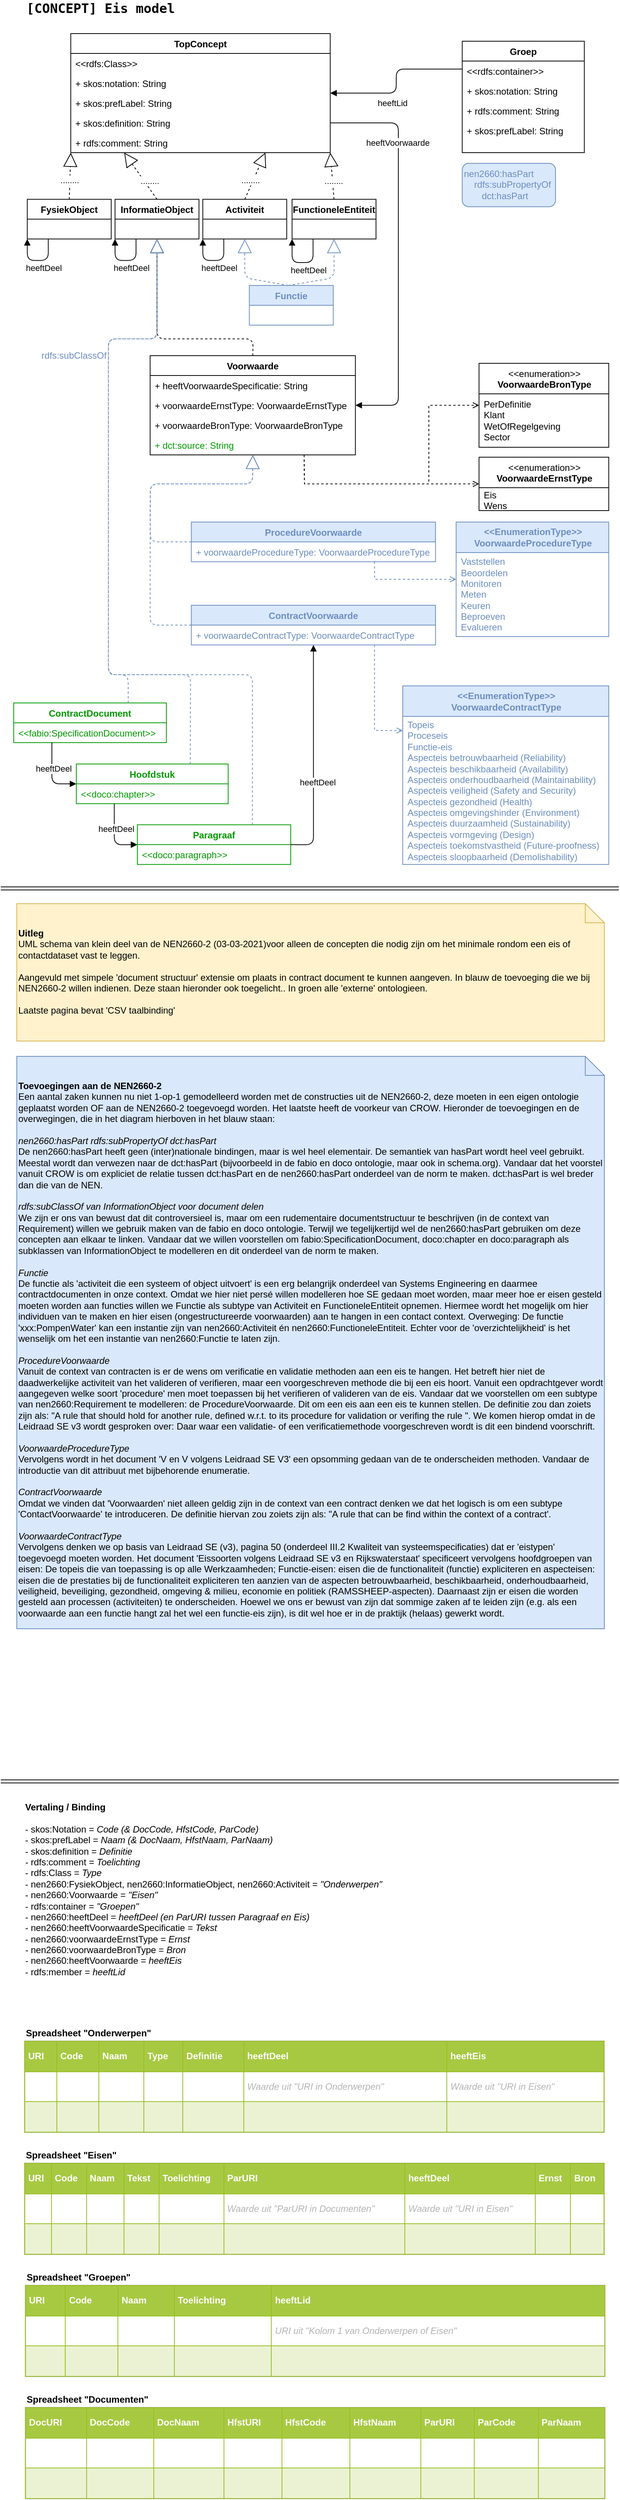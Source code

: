 <mxfile version="14.8.0" type="github">
  <diagram id="-ttAfyzZw1vTDu5VzJYy" name="[CONCEPT] Eis model">
    <mxGraphModel dx="1718" dy="935" grid="1" gridSize="10" guides="1" tooltips="1" connect="1" arrows="1" fold="1" page="1" pageScale="1" pageWidth="827" pageHeight="1169" math="0" shadow="0">
      <root>
        <mxCell id="0" />
        <mxCell id="1" parent="0" />
        <mxCell id="2" value="TopConcept" style="swimlane;fontStyle=1;childLayout=stackLayout;horizontal=1;startSize=26;fillColor=none;horizontalStack=0;resizeParent=1;resizeParentMax=0;resizeLast=0;collapsible=1;marginBottom=0;" parent="1" vertex="1">
          <mxGeometry x="100.75" y="60" width="340" height="156" as="geometry" />
        </mxCell>
        <mxCell id="71" value="&lt;&lt;rdfs:Class&gt;&gt;" style="text;strokeColor=none;fillColor=none;align=left;verticalAlign=top;spacingLeft=4;spacingRight=4;overflow=hidden;rotatable=0;points=[[0,0.5],[1,0.5]];portConstraint=eastwest;" parent="2" vertex="1">
          <mxGeometry y="26" width="340" height="26" as="geometry" />
        </mxCell>
        <mxCell id="45" value="+ skos:notation: String" style="text;strokeColor=none;fillColor=none;align=left;verticalAlign=top;spacingLeft=4;spacingRight=4;overflow=hidden;rotatable=0;points=[[0,0.5],[1,0.5]];portConstraint=eastwest;" parent="2" vertex="1">
          <mxGeometry y="52" width="340" height="26" as="geometry" />
        </mxCell>
        <mxCell id="44" value="+ skos:prefLabel: String" style="text;strokeColor=none;fillColor=none;align=left;verticalAlign=top;spacingLeft=4;spacingRight=4;overflow=hidden;rotatable=0;points=[[0,0.5],[1,0.5]];portConstraint=eastwest;" parent="2" vertex="1">
          <mxGeometry y="78" width="340" height="26" as="geometry" />
        </mxCell>
        <mxCell id="58" value="+ skos:definition: String" style="text;strokeColor=none;fillColor=none;align=left;verticalAlign=top;spacingLeft=4;spacingRight=4;overflow=hidden;rotatable=0;points=[[0,0.5],[1,0.5]];portConstraint=eastwest;" parent="2" vertex="1">
          <mxGeometry y="104" width="340" height="26" as="geometry" />
        </mxCell>
        <mxCell id="65" value="+ rdfs:comment: String" style="text;strokeColor=none;fillColor=none;align=left;verticalAlign=top;spacingLeft=4;spacingRight=4;overflow=hidden;rotatable=0;points=[[0,0.5],[1,0.5]];portConstraint=eastwest;" parent="2" vertex="1">
          <mxGeometry y="130" width="340" height="26" as="geometry" />
        </mxCell>
        <mxCell id="6" value="Voorwaarde" style="swimlane;fontStyle=1;childLayout=stackLayout;horizontal=1;startSize=26;fillColor=none;horizontalStack=0;resizeParent=1;resizeParentMax=0;resizeLast=0;collapsible=1;marginBottom=0;" parent="1" vertex="1">
          <mxGeometry x="204.75" y="482" width="269" height="130" as="geometry" />
        </mxCell>
        <mxCell id="7" value="+ heeftVoorwaardeSpecificatie: String" style="text;strokeColor=none;fillColor=none;align=left;verticalAlign=top;spacingLeft=4;spacingRight=4;overflow=hidden;rotatable=0;points=[[0,0.5],[1,0.5]];portConstraint=eastwest;" parent="6" vertex="1">
          <mxGeometry y="26" width="269" height="26" as="geometry" />
        </mxCell>
        <mxCell id="8" value="+ voorwaardeErnstType: VoorwaardeErnstType" style="text;strokeColor=none;fillColor=none;align=left;verticalAlign=top;spacingLeft=4;spacingRight=4;overflow=hidden;rotatable=0;points=[[0,0.5],[1,0.5]];portConstraint=eastwest;" parent="6" vertex="1">
          <mxGeometry y="52" width="269" height="26" as="geometry" />
        </mxCell>
        <mxCell id="101" value="+ voorwaardeBronType: VoorwaardeBronType" style="text;strokeColor=none;fillColor=none;align=left;verticalAlign=top;spacingLeft=4;spacingRight=4;overflow=hidden;rotatable=0;points=[[0,0.5],[1,0.5]];portConstraint=eastwest;" parent="6" vertex="1">
          <mxGeometry y="78" width="269" height="26" as="geometry" />
        </mxCell>
        <mxCell id="102" value="+ dct:source: String" style="text;strokeColor=none;fillColor=none;align=left;verticalAlign=top;spacingLeft=4;spacingRight=4;overflow=hidden;rotatable=0;points=[[0,0.5],[1,0.5]];portConstraint=eastwest;fontColor=#009900;" parent="6" vertex="1">
          <mxGeometry y="104" width="269" height="26" as="geometry" />
        </mxCell>
        <mxCell id="10" value="InformatieObject" style="swimlane;fontStyle=1;childLayout=stackLayout;horizontal=1;startSize=26;fillColor=none;horizontalStack=0;resizeParent=1;resizeParentMax=0;resizeLast=0;collapsible=1;marginBottom=0;" parent="1" vertex="1">
          <mxGeometry x="158.75" y="277.18" width="110" height="52" as="geometry" />
        </mxCell>
        <mxCell id="14" value="" style="endArrow=block;endSize=16;endFill=0;html=1;exitX=0.5;exitY=0;exitDx=0;exitDy=0;entryX=0.206;entryY=1;entryDx=0;entryDy=0;dashed=1;entryPerimeter=0;" parent="1" source="10" target="65" edge="1">
          <mxGeometry width="160" relative="1" as="geometry">
            <mxPoint x="163.75" y="590" as="sourcePoint" />
            <mxPoint x="314.75" y="220" as="targetPoint" />
          </mxGeometry>
        </mxCell>
        <mxCell id="25" value="........" style="edgeLabel;html=1;align=center;verticalAlign=middle;resizable=0;points=[];" parent="14" vertex="1" connectable="0">
          <mxGeometry x="-0.508" y="2" relative="1" as="geometry">
            <mxPoint x="2" y="-10" as="offset" />
          </mxGeometry>
        </mxCell>
        <mxCell id="15" value="" style="endArrow=block;endSize=16;endFill=0;html=1;exitX=0.5;exitY=0;exitDx=0;exitDy=0;entryX=0.5;entryY=1;entryDx=0;entryDy=0;dashed=1;fontColor=#009900;" parent="1" source="6" target="10" edge="1">
          <mxGeometry width="160" relative="1" as="geometry">
            <mxPoint x="327.75" y="527.51" as="sourcePoint" />
            <mxPoint x="417.75" y="657.51" as="targetPoint" />
            <Array as="points">
              <mxPoint x="339.75" y="460" />
              <mxPoint x="213.75" y="460" />
            </Array>
          </mxGeometry>
        </mxCell>
        <mxCell id="16" value="heeftVoorwaarde" style="endArrow=block;endFill=1;html=1;edgeStyle=orthogonalEdgeStyle;align=left;verticalAlign=top;exitX=1;exitY=0.75;exitDx=0;exitDy=0;entryX=1;entryY=0.5;entryDx=0;entryDy=0;" parent="1" source="2" target="8" edge="1">
          <mxGeometry x="-0.826" y="-13" relative="1" as="geometry">
            <mxPoint x="386.75" y="285" as="sourcePoint" />
            <mxPoint x="386.75" y="550.33" as="targetPoint" />
            <Array as="points">
              <mxPoint x="530" y="177" />
              <mxPoint x="530" y="547" />
            </Array>
            <mxPoint as="offset" />
          </mxGeometry>
        </mxCell>
        <mxCell id="18" value="&amp;lt;&amp;lt;enumeration&amp;gt;&amp;gt;&lt;br&gt;&lt;span style=&quot;text-align: left&quot;&gt;&lt;b&gt;VoorwaardeErnstType&lt;/b&gt;&lt;/span&gt;" style="swimlane;fontStyle=0;align=center;verticalAlign=top;childLayout=stackLayout;horizontal=1;startSize=40;horizontalStack=0;resizeParent=1;resizeParentMax=0;resizeLast=0;collapsible=0;marginBottom=0;html=1;" parent="1" vertex="1">
          <mxGeometry x="635.75" y="615" width="170" height="70" as="geometry" />
        </mxCell>
        <mxCell id="19" value="Eis&lt;br&gt;Wens" style="text;html=1;strokeColor=none;fillColor=none;align=left;verticalAlign=middle;spacingLeft=4;spacingRight=4;overflow=hidden;rotatable=0;points=[[0,0.5],[1,0.5]];portConstraint=eastwest;" parent="18" vertex="1">
          <mxGeometry y="40" width="170" height="30" as="geometry" />
        </mxCell>
        <mxCell id="20" value="" style="endArrow=open;html=1;rounded=0;align=center;verticalAlign=bottom;dashed=1;endFill=0;labelBackgroundColor=none;entryX=0;entryY=0.5;entryDx=0;entryDy=0;exitX=0.75;exitY=1;exitDx=0;exitDy=0;" parent="1" source="6" target="18" edge="1">
          <mxGeometry relative="1" as="geometry">
            <mxPoint x="590.25" y="480" as="sourcePoint" />
            <mxPoint x="535.75" y="738" as="targetPoint" />
            <Array as="points">
              <mxPoint x="407" y="650" />
            </Array>
          </mxGeometry>
        </mxCell>
        <mxCell id="22" value="&amp;lt;&amp;lt;enumeration&amp;gt;&amp;gt;&lt;br&gt;&lt;div style=&quot;text-align: left&quot;&gt;&lt;span&gt;&lt;b&gt;VoorwaardeBronType&lt;/b&gt;&lt;/span&gt;&lt;/div&gt;" style="swimlane;fontStyle=0;align=center;verticalAlign=top;childLayout=stackLayout;horizontal=1;startSize=40;horizontalStack=0;resizeParent=1;resizeParentMax=0;resizeLast=0;collapsible=0;marginBottom=0;html=1;" parent="1" vertex="1">
          <mxGeometry x="635.75" y="492.0" width="170" height="110" as="geometry" />
        </mxCell>
        <mxCell id="23" value="PerDefinitie&lt;br&gt;Klant&lt;br&gt;WetOfRegelgeving&lt;br&gt;Sector" style="text;html=1;strokeColor=none;fillColor=none;align=left;verticalAlign=middle;spacingLeft=4;spacingRight=4;overflow=hidden;rotatable=0;points=[[0,0.5],[1,0.5]];portConstraint=eastwest;" parent="22" vertex="1">
          <mxGeometry y="40" width="170" height="70" as="geometry" />
        </mxCell>
        <mxCell id="24" value="" style="endArrow=open;html=1;rounded=0;align=center;verticalAlign=bottom;dashed=1;endFill=0;labelBackgroundColor=none;exitX=0.75;exitY=1;exitDx=0;exitDy=0;entryX=0;entryY=0.5;entryDx=0;entryDy=0;" parent="1" source="6" target="22" edge="1">
          <mxGeometry relative="1" as="geometry">
            <mxPoint x="590.25" y="480" as="sourcePoint" />
            <mxPoint x="635.75" y="623" as="targetPoint" />
            <Array as="points">
              <mxPoint x="407" y="650" />
              <mxPoint x="570" y="650" />
              <mxPoint x="570" y="547" />
            </Array>
          </mxGeometry>
        </mxCell>
        <mxCell id="33" style="edgeStyle=orthogonalEdgeStyle;rounded=1;orthogonalLoop=1;jettySize=auto;html=1;entryX=0;entryY=1;entryDx=0;entryDy=0;exitX=0.25;exitY=1;exitDx=0;exitDy=0;endArrow=block;endFill=1;" parent="1" source="26" target="26" edge="1">
          <mxGeometry relative="1" as="geometry">
            <mxPoint x="63.75" y="327.18" as="targetPoint" />
            <Array as="points">
              <mxPoint x="71.75" y="357.18" />
              <mxPoint x="43.75" y="357.18" />
            </Array>
          </mxGeometry>
        </mxCell>
        <mxCell id="34" value="heeftDeel" style="edgeLabel;html=1;align=center;verticalAlign=middle;resizable=0;points=[];" parent="33" vertex="1" connectable="0">
          <mxGeometry x="-0.288" y="7" relative="1" as="geometry">
            <mxPoint x="-5.5" y="3" as="offset" />
          </mxGeometry>
        </mxCell>
        <mxCell id="26" value="FysiekObject" style="swimlane;fontStyle=1;childLayout=stackLayout;horizontal=1;startSize=26;fillColor=none;horizontalStack=0;resizeParent=1;resizeParentMax=0;resizeLast=0;collapsible=1;marginBottom=0;" parent="1" vertex="1">
          <mxGeometry x="43.75" y="277.18" width="110" height="52" as="geometry" />
        </mxCell>
        <mxCell id="27" value="Activiteit" style="swimlane;fontStyle=1;childLayout=stackLayout;horizontal=1;startSize=26;fillColor=none;horizontalStack=0;resizeParent=1;resizeParentMax=0;resizeLast=0;collapsible=1;marginBottom=0;" parent="1" vertex="1">
          <mxGeometry x="273.75" y="277.18" width="110" height="52" as="geometry" />
        </mxCell>
        <mxCell id="29" value="" style="endArrow=block;endSize=16;endFill=0;html=1;exitX=0.5;exitY=0;exitDx=0;exitDy=0;entryX=0.75;entryY=1;entryDx=0;entryDy=0;dashed=1;" parent="1" source="27" target="2" edge="1">
          <mxGeometry width="160" relative="1" as="geometry">
            <mxPoint x="223.75" y="340" as="sourcePoint" />
            <mxPoint x="223.75" y="182" as="targetPoint" />
          </mxGeometry>
        </mxCell>
        <mxCell id="30" value="........" style="edgeLabel;html=1;align=center;verticalAlign=middle;resizable=0;points=[];" parent="29" vertex="1" connectable="0">
          <mxGeometry x="-0.508" y="2" relative="1" as="geometry">
            <mxPoint x="2" y="-10" as="offset" />
          </mxGeometry>
        </mxCell>
        <mxCell id="31" value="" style="endArrow=block;endSize=16;endFill=0;html=1;exitX=0.5;exitY=0;exitDx=0;exitDy=0;entryX=0;entryY=1;entryDx=0;entryDy=0;dashed=1;" parent="1" source="26" target="2" edge="1">
          <mxGeometry width="160" relative="1" as="geometry">
            <mxPoint x="338.75" y="340" as="sourcePoint" />
            <mxPoint x="308.75" y="182" as="targetPoint" />
          </mxGeometry>
        </mxCell>
        <mxCell id="32" value="........" style="edgeLabel;html=1;align=center;verticalAlign=middle;resizable=0;points=[];" parent="31" vertex="1" connectable="0">
          <mxGeometry x="-0.508" y="2" relative="1" as="geometry">
            <mxPoint x="2" y="-10" as="offset" />
          </mxGeometry>
        </mxCell>
        <mxCell id="35" style="edgeStyle=orthogonalEdgeStyle;rounded=1;orthogonalLoop=1;jettySize=auto;html=1;exitX=0.25;exitY=1;exitDx=0;exitDy=0;endArrow=block;endFill=1;entryX=0;entryY=1;entryDx=0;entryDy=0;" parent="1" source="10" target="10" edge="1">
          <mxGeometry relative="1" as="geometry">
            <mxPoint x="173.75" y="357.18" as="targetPoint" />
            <mxPoint x="81.25" y="339.18" as="sourcePoint" />
            <Array as="points">
              <mxPoint x="186.75" y="357.18" />
              <mxPoint x="158.75" y="357.18" />
            </Array>
          </mxGeometry>
        </mxCell>
        <mxCell id="36" value="heeftDeel" style="edgeLabel;html=1;align=center;verticalAlign=middle;resizable=0;points=[];" parent="35" vertex="1" connectable="0">
          <mxGeometry x="-0.288" y="7" relative="1" as="geometry">
            <mxPoint x="-5.5" y="3" as="offset" />
          </mxGeometry>
        </mxCell>
        <mxCell id="37" style="edgeStyle=orthogonalEdgeStyle;rounded=1;orthogonalLoop=1;jettySize=auto;html=1;exitX=0.25;exitY=1;exitDx=0;exitDy=0;endArrow=block;endFill=1;entryX=0;entryY=1;entryDx=0;entryDy=0;" parent="1" source="27" target="27" edge="1">
          <mxGeometry relative="1" as="geometry">
            <mxPoint x="168.75" y="339.18" as="targetPoint" />
            <mxPoint x="196.25" y="339.18" as="sourcePoint" />
            <Array as="points">
              <mxPoint x="301.75" y="357.18" />
              <mxPoint x="273.75" y="357.18" />
            </Array>
          </mxGeometry>
        </mxCell>
        <mxCell id="38" value="heeftDeel" style="edgeLabel;html=1;align=center;verticalAlign=middle;resizable=0;points=[];" parent="37" vertex="1" connectable="0">
          <mxGeometry x="-0.288" y="7" relative="1" as="geometry">
            <mxPoint x="-5.5" y="3" as="offset" />
          </mxGeometry>
        </mxCell>
        <mxCell id="40" value="&lt;table style=&quot;width: 100% ; height: 100% ; border-collapse: collapse&quot; width=&quot;100%&quot; cellpadding=&quot;4&quot; border=&quot;1&quot;&gt;&lt;tbody&gt;&lt;tr style=&quot;background-color: #a7c942 ; color: #ffffff ; border: 1px solid #98bf21&quot;&gt;&lt;th align=&quot;left&quot;&gt;URI&lt;/th&gt;&lt;th align=&quot;left&quot;&gt;Code&lt;/th&gt;&lt;th align=&quot;left&quot;&gt;Naam&lt;/th&gt;&lt;td&gt;&lt;b&gt;Type&lt;/b&gt;&lt;/td&gt;&lt;td&gt;&lt;b&gt;Definitie&lt;/b&gt;&lt;/td&gt;&lt;td&gt;&lt;b&gt;heeftDeel&lt;/b&gt;&lt;/td&gt;&lt;td&gt;&lt;b&gt;heeftEis&lt;/b&gt;&lt;/td&gt;&lt;/tr&gt;&lt;tr style=&quot;border: 1px solid #98bf21&quot;&gt;&lt;td&gt;&lt;br&gt;&lt;/td&gt;&lt;td&gt;&lt;br&gt;&lt;/td&gt;&lt;td&gt;&lt;br&gt;&lt;/td&gt;&lt;td&gt;&lt;br&gt;&lt;/td&gt;&lt;td&gt;&lt;br&gt;&lt;/td&gt;&lt;td&gt;&lt;font color=&quot;#B3B3B3&quot;&gt;&lt;i&gt;Waarde uit &quot;URI in Onderwerpen&quot;&lt;/i&gt;&lt;/font&gt;&lt;br&gt;&lt;/td&gt;&lt;td&gt;&lt;i style=&quot;color: rgb(179 , 179 , 179)&quot;&gt;Waarde uit &quot;URI in Eisen&quot;&lt;/i&gt;&lt;br&gt;&lt;/td&gt;&lt;/tr&gt;&lt;tr style=&quot;background-color: #eaf2d3 ; border: 1px solid #98bf21&quot;&gt;&lt;td&gt;&lt;br&gt;&lt;/td&gt;&lt;td&gt;&lt;br&gt;&lt;/td&gt;&lt;td&gt;&lt;br&gt;&lt;/td&gt;&lt;td&gt;&lt;br&gt;&lt;/td&gt;&lt;td&gt;&lt;br&gt;&lt;/td&gt;&lt;td&gt;&lt;br&gt;&lt;/td&gt;&lt;td&gt;&lt;br&gt;&lt;/td&gt;&lt;/tr&gt;&lt;/tbody&gt;&lt;/table&gt;" style="text;html=1;strokeColor=#c0c0c0;fillColor=#ffffff;overflow=fill;rounded=0;" parent="1" vertex="1">
          <mxGeometry x="40" y="2690" width="760" height="120" as="geometry" />
        </mxCell>
        <mxCell id="43" value="&lt;table style=&quot;width: 100% ; height: 100% ; border-collapse: collapse&quot; width=&quot;100%&quot; cellpadding=&quot;4&quot; border=&quot;1&quot;&gt;&lt;tbody&gt;&lt;tr style=&quot;background-color: #a7c942 ; color: #ffffff ; border: 1px solid #98bf21&quot;&gt;&lt;th align=&quot;left&quot;&gt;URI&lt;/th&gt;&lt;th align=&quot;left&quot;&gt;Code&lt;/th&gt;&lt;th align=&quot;left&quot;&gt;Naam&lt;/th&gt;&lt;td&gt;&lt;b&gt;Tekst&lt;/b&gt;&lt;/td&gt;&lt;td&gt;&lt;b&gt;Toelichting&lt;/b&gt;&lt;/td&gt;&lt;td&gt;&lt;b&gt;ParURI&lt;/b&gt;&lt;/td&gt;&lt;td&gt;&lt;b&gt;heeftDeel&lt;/b&gt;&lt;/td&gt;&lt;td&gt;&lt;b&gt;Ernst&lt;/b&gt;&lt;/td&gt;&lt;td&gt;&lt;b&gt;Bron&lt;/b&gt;&lt;/td&gt;&lt;/tr&gt;&lt;tr style=&quot;border: 1px solid #98bf21&quot;&gt;&lt;td&gt;&lt;br&gt;&lt;/td&gt;&lt;td&gt;&lt;br&gt;&lt;/td&gt;&lt;td&gt;&lt;br&gt;&lt;/td&gt;&lt;td&gt;&lt;br&gt;&lt;/td&gt;&lt;td&gt;&lt;br&gt;&lt;/td&gt;&lt;td&gt;&lt;i style=&quot;color: rgb(179 , 179 , 179)&quot;&gt;Waarde uit &quot;ParURI in Documenten&quot;&lt;/i&gt;&lt;/td&gt;&lt;td&gt;&lt;i style=&quot;color: rgb(179 , 179 , 179)&quot;&gt;Waarde uit &quot;URI in Eisen&quot;&lt;/i&gt;&lt;br&gt;&lt;/td&gt;&lt;td&gt;&lt;br&gt;&lt;/td&gt;&lt;td&gt;&lt;br&gt;&lt;/td&gt;&lt;/tr&gt;&lt;tr style=&quot;background-color: #eaf2d3 ; border: 1px solid #98bf21&quot;&gt;&lt;td&gt;&lt;br&gt;&lt;/td&gt;&lt;td&gt;&lt;br&gt;&lt;/td&gt;&lt;td&gt;&lt;br&gt;&lt;/td&gt;&lt;td&gt;&lt;br&gt;&lt;/td&gt;&lt;td&gt;&lt;br&gt;&lt;/td&gt;&lt;td&gt;&lt;br&gt;&lt;/td&gt;&lt;td&gt;&lt;br&gt;&lt;/td&gt;&lt;td&gt;&lt;br&gt;&lt;/td&gt;&lt;td&gt;&lt;br&gt;&lt;/td&gt;&lt;/tr&gt;&lt;/tbody&gt;&lt;/table&gt;" style="text;html=1;strokeColor=#c0c0c0;fillColor=#ffffff;overflow=fill;rounded=0;" parent="1" vertex="1">
          <mxGeometry x="40" y="2850" width="760" height="120" as="geometry" />
        </mxCell>
        <mxCell id="47" value="&lt;b&gt;Spreadsheet &quot;Onderwerpen&quot;&lt;/b&gt;" style="text;html=1;strokeColor=none;fillColor=none;align=left;verticalAlign=middle;whiteSpace=wrap;rounded=0;" parent="1" vertex="1">
          <mxGeometry x="40" y="2670" width="170" height="20" as="geometry" />
        </mxCell>
        <mxCell id="48" value="&lt;b&gt;Spreadsheet &quot;Eisen&quot;&lt;/b&gt;" style="text;html=1;strokeColor=none;fillColor=none;align=left;verticalAlign=middle;whiteSpace=wrap;rounded=0;" parent="1" vertex="1">
          <mxGeometry x="40" y="2830" width="170" height="20" as="geometry" />
        </mxCell>
        <mxCell id="51" value="&lt;b&gt;Vertaling / Binding&lt;/b&gt;&lt;br&gt;&lt;br&gt;- skos:Notation = &lt;i&gt;Code (&amp;amp; DocCode, HfstCode, ParCode)&lt;/i&gt;&lt;br&gt;- skos:prefLabel = &lt;i&gt;Naam&amp;nbsp;&lt;/i&gt;&lt;i&gt;(&amp;amp; DocNaam, HfstNaam, ParNaam)&lt;/i&gt;&lt;br&gt;- skos:definition = &lt;i&gt;Definitie&lt;br&gt;- &lt;/i&gt;rdfs:comment &lt;i&gt;= Toelichting&lt;br&gt;&lt;/i&gt;- rdfs:Class = &lt;i&gt;Type&lt;br&gt;&lt;/i&gt;- nen2660:FysiekObject, nen2660:InformatieObject, nen2660:Activiteit = &lt;i&gt;&quot;Onderwerpen&quot;&lt;br&gt;&lt;/i&gt;- nen2660:Voorwaarde = &lt;i&gt;&quot;Eisen&quot;&lt;br&gt;&lt;/i&gt;- rdfs:container = &lt;i&gt;&quot;Groepen&quot;&lt;/i&gt;&lt;br&gt;- nen2660:heeftDeel = &lt;i&gt;heeftDeel (en ParURI tussen Paragraaf en Eis)&lt;/i&gt;&lt;br&gt;- nen2660:heeftVoorwaardeSpecificatie = &lt;i&gt;Tekst&lt;/i&gt;&lt;br&gt;- nen2660:voorwaardeErnstType = &lt;i&gt;Ernst&lt;br&gt;- &lt;/i&gt;nen2660:voorwaardeBronType = &lt;i&gt;Bron&lt;br&gt;- &lt;/i&gt;nen2660:heeftVoorwaarde = &lt;i&gt;heeftEis&lt;br&gt;&lt;/i&gt;- rdfs:member = &lt;i&gt;heeftLid&lt;/i&gt;&lt;br&gt;&lt;i&gt;&lt;/i&gt;" style="text;html=1;strokeColor=none;fillColor=none;align=left;verticalAlign=top;whiteSpace=wrap;rounded=0;fontColor=#000000;horizontal=1;" parent="1" vertex="1">
          <mxGeometry x="39" y="2370" width="621" height="240" as="geometry" />
        </mxCell>
        <mxCell id="53" value="&lt;b&gt;Uitleg&lt;/b&gt;&lt;br&gt;UML schema van klein deel van de NEN2660-2 (03-03-2021)voor alleen de concepten die nodig zijn om het minimale rondom een eis of contactdataset vast te leggen.&amp;nbsp;&lt;br&gt;&lt;br&gt;Aangevuld met simpele &#39;document structuur&#39; extensie om plaats in contract document te kunnen aangeven. In blauw de toevoeging die we bij NEN2660-2 willen indienen. Deze staan hieronder ook toegelicht.. In groen alle &#39;externe&#39; ontologieen.&amp;nbsp;&lt;br&gt;&lt;br&gt;Laatste pagina bevat &#39;CSV taalbinding&#39;" style="shape=note2;boundedLbl=1;whiteSpace=wrap;html=1;size=25;verticalAlign=top;align=left;fillColor=#fff2cc;strokeColor=#d6b656;" parent="1" vertex="1">
          <mxGeometry x="30" y="1200" width="770" height="180" as="geometry" />
        </mxCell>
        <object label="&lt;code class=&quot;highlighter-rouge&quot; style=&quot;font-size: 17px;&quot;&gt;%page%&lt;/code&gt;" placeholders="1" Naam="%page%" id="56">
          <mxCell style="text;html=1;strokeColor=none;fillColor=none;align=center;verticalAlign=middle;whiteSpace=wrap;rounded=0;fontColor=#000000;fontStyle=1;fontSize=17;" parent="1" vertex="1">
            <mxGeometry x="40" y="17" width="200" height="20" as="geometry" />
          </mxCell>
        </object>
        <mxCell id="57" value="" style="shape=link;html=1;endArrow=block;endFill=1;fontSize=17;fontColor=#000000;" parent="1" edge="1">
          <mxGeometry width="100" relative="1" as="geometry">
            <mxPoint x="9" y="2350" as="sourcePoint" />
            <mxPoint x="819" y="2350" as="targetPoint" />
          </mxGeometry>
        </mxCell>
        <mxCell id="59" value="&lt;table style=&quot;width: 100% ; height: 100% ; border-collapse: collapse&quot; width=&quot;100%&quot; cellpadding=&quot;4&quot; border=&quot;1&quot;&gt;&lt;tbody&gt;&lt;tr style=&quot;background-color: #a7c942 ; color: #ffffff ; border: 1px solid #98bf21&quot;&gt;&lt;th align=&quot;left&quot;&gt;URI&lt;/th&gt;&lt;td&gt;&lt;b&gt;Code&lt;/b&gt;&lt;/td&gt;&lt;th align=&quot;left&quot;&gt;Naam&lt;/th&gt;&lt;td&gt;&lt;b&gt;Toelichting&lt;/b&gt;&lt;/td&gt;&lt;td&gt;&lt;b&gt;heeftLid&lt;/b&gt;&lt;/td&gt;&lt;/tr&gt;&lt;tr style=&quot;border: 1px solid #98bf21&quot;&gt;&lt;td&gt;&lt;br&gt;&lt;/td&gt;&lt;td&gt;&lt;br&gt;&lt;/td&gt;&lt;td&gt;&lt;br&gt;&lt;/td&gt;&lt;td&gt;&lt;br&gt;&lt;/td&gt;&lt;td&gt;&lt;font color=&quot;#B3B3B3&quot;&gt;&lt;i&gt;URI uit &quot;Kolom 1 van Onderwerpen of Eisen&quot;&lt;/i&gt;&lt;/font&gt;&lt;/td&gt;&lt;/tr&gt;&lt;tr style=&quot;background-color: #eaf2d3 ; border: 1px solid #98bf21&quot;&gt;&lt;td&gt;&lt;br&gt;&lt;/td&gt;&lt;td&gt;&lt;br&gt;&lt;/td&gt;&lt;td&gt;&lt;br&gt;&lt;/td&gt;&lt;td&gt;&lt;br&gt;&lt;/td&gt;&lt;td&gt;&lt;br&gt;&lt;/td&gt;&lt;/tr&gt;&lt;/tbody&gt;&lt;/table&gt;" style="text;html=1;strokeColor=#c0c0c0;fillColor=#ffffff;overflow=fill;rounded=0;" parent="1" vertex="1">
          <mxGeometry x="41" y="3010" width="760" height="120" as="geometry" />
        </mxCell>
        <mxCell id="60" value="&lt;b&gt;Spreadsheet &quot;Groepen&quot;&lt;/b&gt;" style="text;html=1;strokeColor=none;fillColor=none;align=left;verticalAlign=middle;whiteSpace=wrap;rounded=0;" parent="1" vertex="1">
          <mxGeometry x="41" y="2990" width="170" height="20" as="geometry" />
        </mxCell>
        <mxCell id="61" value="Groep" style="swimlane;fontStyle=1;childLayout=stackLayout;horizontal=1;startSize=26;fillColor=none;horizontalStack=0;resizeParent=1;resizeParentMax=0;resizeLast=0;collapsible=1;marginBottom=0;verticalAlign=middle;" parent="1" vertex="1">
          <mxGeometry x="613.75" y="70" width="160" height="146" as="geometry" />
        </mxCell>
        <mxCell id="70" value="&lt;&lt;rdfs:container&gt;&gt;" style="text;strokeColor=none;fillColor=none;align=left;verticalAlign=top;spacingLeft=4;spacingRight=4;overflow=hidden;rotatable=0;points=[[0,0.5],[1,0.5]];portConstraint=eastwest;" parent="61" vertex="1">
          <mxGeometry y="26" width="160" height="26" as="geometry" />
        </mxCell>
        <mxCell id="62" value="+ skos:notation: String" style="text;strokeColor=none;fillColor=none;align=left;verticalAlign=top;spacingLeft=4;spacingRight=4;overflow=hidden;rotatable=0;points=[[0,0.5],[1,0.5]];portConstraint=eastwest;" parent="61" vertex="1">
          <mxGeometry y="52" width="160" height="26" as="geometry" />
        </mxCell>
        <mxCell id="52" value="+ rdfs:comment: String" style="text;strokeColor=none;fillColor=none;align=left;verticalAlign=top;spacingLeft=4;spacingRight=4;overflow=hidden;rotatable=0;points=[[0,0.5],[1,0.5]];portConstraint=eastwest;" parent="61" vertex="1">
          <mxGeometry y="78" width="160" height="26" as="geometry" />
        </mxCell>
        <mxCell id="64" value="+ skos:prefLabel: String" style="text;strokeColor=none;fillColor=none;align=left;verticalAlign=top;spacingLeft=4;spacingRight=4;overflow=hidden;rotatable=0;points=[[0,0.5],[1,0.5]];portConstraint=eastwest;" parent="61" vertex="1">
          <mxGeometry y="104" width="160" height="42" as="geometry" />
        </mxCell>
        <mxCell id="66" value="heeftLid" style="endArrow=none;endFill=0;html=1;edgeStyle=orthogonalEdgeStyle;align=left;verticalAlign=top;exitX=1;exitY=0.5;exitDx=0;exitDy=0;entryX=0;entryY=0.25;entryDx=0;entryDy=0;startArrow=block;startFill=1;" parent="1" source="2" target="61" edge="1">
          <mxGeometry x="-0.413" relative="1" as="geometry">
            <mxPoint x="533.75" y="240" as="sourcePoint" />
            <mxPoint x="533.75" y="505.33" as="targetPoint" />
            <mxPoint as="offset" />
          </mxGeometry>
        </mxCell>
        <mxCell id="72" value="&lt;table style=&quot;width: 100% ; height: 100% ; border-collapse: collapse&quot; width=&quot;100%&quot; cellpadding=&quot;4&quot; border=&quot;1&quot;&gt;&lt;tbody&gt;&lt;tr style=&quot;background-color: #a7c942 ; color: #ffffff ; border: 1px solid #98bf21&quot;&gt;&lt;th align=&quot;left&quot;&gt;DocURI&amp;nbsp;&lt;/th&gt;&lt;td&gt;&lt;b&gt;DocCode&lt;/b&gt;&lt;/td&gt;&lt;th align=&quot;left&quot;&gt;DocNaam&lt;/th&gt;&lt;td&gt;&lt;b&gt;HfstURI&lt;/b&gt;&lt;/td&gt;&lt;td&gt;&lt;b&gt;HfstCode&lt;/b&gt;&lt;/td&gt;&lt;td&gt;&lt;b&gt;HfstNaam&lt;/b&gt;&lt;/td&gt;&lt;td&gt;&lt;b&gt;ParURI&lt;/b&gt;&lt;/td&gt;&lt;td&gt;&lt;b&gt;ParCode&lt;/b&gt;&lt;/td&gt;&lt;td&gt;&lt;b&gt;ParNaam&lt;/b&gt;&lt;/td&gt;&lt;/tr&gt;&lt;tr style=&quot;border: 1px solid #98bf21&quot;&gt;&lt;td&gt;&lt;br&gt;&lt;/td&gt;&lt;td&gt;&lt;br&gt;&lt;/td&gt;&lt;td&gt;&lt;br&gt;&lt;/td&gt;&lt;td&gt;&lt;br&gt;&lt;/td&gt;&lt;td&gt;&lt;br&gt;&lt;/td&gt;&lt;td&gt;&lt;br&gt;&lt;/td&gt;&lt;td&gt;&lt;br&gt;&lt;/td&gt;&lt;td&gt;&lt;br&gt;&lt;/td&gt;&lt;td&gt;&lt;br&gt;&lt;/td&gt;&lt;/tr&gt;&lt;tr style=&quot;background-color: #eaf2d3 ; border: 1px solid #98bf21&quot;&gt;&lt;td&gt;&lt;br&gt;&lt;/td&gt;&lt;td&gt;&lt;br&gt;&lt;/td&gt;&lt;td&gt;&lt;br&gt;&lt;/td&gt;&lt;td&gt;&lt;br&gt;&lt;/td&gt;&lt;td&gt;&lt;br&gt;&lt;/td&gt;&lt;td&gt;&lt;br&gt;&lt;/td&gt;&lt;td&gt;&lt;br&gt;&lt;/td&gt;&lt;td&gt;&lt;br&gt;&lt;/td&gt;&lt;td&gt;&lt;br&gt;&lt;/td&gt;&lt;/tr&gt;&lt;/tbody&gt;&lt;/table&gt;" style="text;html=1;strokeColor=#c0c0c0;fillColor=#ffffff;overflow=fill;rounded=0;" parent="1" vertex="1">
          <mxGeometry x="41" y="3170" width="760" height="120" as="geometry" />
        </mxCell>
        <mxCell id="73" value="&lt;b&gt;Spreadsheet &quot;Documenten&quot;&lt;/b&gt;" style="text;html=1;strokeColor=none;fillColor=none;align=left;verticalAlign=middle;whiteSpace=wrap;rounded=0;" parent="1" vertex="1">
          <mxGeometry x="41" y="3150" width="170" height="20" as="geometry" />
        </mxCell>
        <mxCell id="82" value="ContractDocument" style="swimlane;fontStyle=1;childLayout=stackLayout;horizontal=1;startSize=26;fillColor=none;horizontalStack=0;resizeParent=1;resizeParentMax=0;resizeLast=0;collapsible=1;marginBottom=0;fontColor=#009900;strokeColor=#009900;" parent="1" vertex="1">
          <mxGeometry x="26" y="937" width="200" height="52" as="geometry" />
        </mxCell>
        <mxCell id="83" value="&lt;&lt;fabio:SpecificationDocument&gt;&gt;" style="text;strokeColor=none;fillColor=none;align=left;verticalAlign=top;spacingLeft=4;spacingRight=4;overflow=hidden;rotatable=0;points=[[0,0.5],[1,0.5]];portConstraint=eastwest;fontColor=#009900;" parent="82" vertex="1">
          <mxGeometry y="26" width="200" height="26" as="geometry" />
        </mxCell>
        <mxCell id="86" value="Hoofdstuk" style="swimlane;fontStyle=1;childLayout=stackLayout;horizontal=1;startSize=26;fillColor=none;horizontalStack=0;resizeParent=1;resizeParentMax=0;resizeLast=0;collapsible=1;marginBottom=0;fontColor=#009900;strokeColor=#009900;" parent="1" vertex="1">
          <mxGeometry x="108" y="1017" width="199" height="52" as="geometry" />
        </mxCell>
        <mxCell id="87" value="&lt;&lt;doco:chapter&gt;&gt;" style="text;strokeColor=none;fillColor=none;align=left;verticalAlign=top;spacingLeft=4;spacingRight=4;overflow=hidden;rotatable=0;points=[[0,0.5],[1,0.5]];portConstraint=eastwest;fontColor=#009900;" parent="86" vertex="1">
          <mxGeometry y="26" width="199" height="26" as="geometry" />
        </mxCell>
        <mxCell id="90" value="Paragraaf" style="swimlane;fontStyle=1;childLayout=stackLayout;horizontal=1;startSize=26;fillColor=none;horizontalStack=0;resizeParent=1;resizeParentMax=0;resizeLast=0;collapsible=1;marginBottom=0;fontColor=#009900;strokeColor=#009900;" parent="1" vertex="1">
          <mxGeometry x="188" y="1096.67" width="201" height="52" as="geometry" />
        </mxCell>
        <mxCell id="91" value="&lt;&lt;doco:paragraph&gt;&gt;" style="text;strokeColor=none;fillColor=none;align=left;verticalAlign=top;spacingLeft=4;spacingRight=4;overflow=hidden;rotatable=0;points=[[0,0.5],[1,0.5]];portConstraint=eastwest;fontColor=#009900;" parent="90" vertex="1">
          <mxGeometry y="26" width="201" height="26" as="geometry" />
        </mxCell>
        <mxCell id="92" value="" style="endArrow=block;endSize=16;endFill=0;html=1;exitX=0.75;exitY=0;exitDx=0;exitDy=0;entryX=0.5;entryY=1;entryDx=0;entryDy=0;dashed=1;fontColor=#009900;strokeColor=#6C8EBF;" parent="1" source="82" target="10" edge="1">
          <mxGeometry width="160" relative="1" as="geometry">
            <mxPoint x="637.75" y="590" as="sourcePoint" />
            <mxPoint x="227.75" y="499.18" as="targetPoint" />
            <Array as="points">
              <mxPoint x="176" y="900" />
              <mxPoint x="150" y="900" />
              <mxPoint x="150" y="460" />
              <mxPoint x="213.75" y="460" />
            </Array>
          </mxGeometry>
        </mxCell>
        <mxCell id="93" value="" style="endArrow=block;endSize=16;endFill=0;html=1;exitX=0.75;exitY=0;exitDx=0;exitDy=0;entryX=0.5;entryY=1;entryDx=0;entryDy=0;dashed=1;fontColor=#009900;strokeColor=#6C8EBF;" parent="1" source="86" target="10" edge="1">
          <mxGeometry width="160" relative="1" as="geometry">
            <mxPoint x="155.75" y="590" as="sourcePoint" />
            <mxPoint x="227.75" y="499.18" as="targetPoint" />
            <Array as="points">
              <mxPoint x="257.75" y="900" />
              <mxPoint x="150" y="900" />
              <mxPoint x="150" y="460" />
              <mxPoint x="213.75" y="460" />
            </Array>
          </mxGeometry>
        </mxCell>
        <mxCell id="94" value="" style="endArrow=block;endSize=16;endFill=0;html=1;exitX=0.75;exitY=0;exitDx=0;exitDy=0;entryX=0.5;entryY=1;entryDx=0;entryDy=0;dashed=1;fontColor=#009900;strokeColor=#6C8EBF;" parent="1" source="90" target="10" edge="1">
          <mxGeometry width="160" relative="1" as="geometry">
            <mxPoint x="267" y="658" as="sourcePoint" />
            <mxPoint x="227.75" y="499.18" as="targetPoint" />
            <Array as="points">
              <mxPoint x="338.75" y="900" />
              <mxPoint x="150" y="900" />
              <mxPoint x="150" y="460" />
              <mxPoint x="213.75" y="460" />
            </Array>
          </mxGeometry>
        </mxCell>
        <mxCell id="95" style="edgeStyle=orthogonalEdgeStyle;rounded=1;orthogonalLoop=1;jettySize=auto;html=1;entryX=0;entryY=0.5;entryDx=0;entryDy=0;exitX=0.25;exitY=1;exitDx=0;exitDy=0;endArrow=block;endFill=1;" parent="1" source="82" target="86" edge="1">
          <mxGeometry relative="1" as="geometry">
            <mxPoint x="38" y="856.18" as="targetPoint" />
            <mxPoint x="65.5" y="856.18" as="sourcePoint" />
          </mxGeometry>
        </mxCell>
        <mxCell id="96" value="heeftDeel" style="edgeLabel;html=1;align=center;verticalAlign=middle;resizable=0;points=[];" parent="95" vertex="1" connectable="0">
          <mxGeometry x="-0.288" y="7" relative="1" as="geometry">
            <mxPoint x="-5.5" y="3" as="offset" />
          </mxGeometry>
        </mxCell>
        <mxCell id="97" style="edgeStyle=orthogonalEdgeStyle;rounded=1;orthogonalLoop=1;jettySize=auto;html=1;entryX=0;entryY=0.5;entryDx=0;entryDy=0;exitX=0.25;exitY=1;exitDx=0;exitDy=0;endArrow=block;endFill=1;" parent="1" source="86" target="90" edge="1">
          <mxGeometry relative="1" as="geometry">
            <mxPoint x="118" y="1053" as="targetPoint" />
            <mxPoint x="86" y="999" as="sourcePoint" />
          </mxGeometry>
        </mxCell>
        <mxCell id="98" value="heeftDeel" style="edgeLabel;html=1;align=center;verticalAlign=middle;resizable=0;points=[];" parent="97" vertex="1" connectable="0">
          <mxGeometry x="-0.288" y="7" relative="1" as="geometry">
            <mxPoint x="-5.5" y="3" as="offset" />
          </mxGeometry>
        </mxCell>
        <mxCell id="99" style="edgeStyle=orthogonalEdgeStyle;rounded=1;orthogonalLoop=1;jettySize=auto;html=1;exitX=1;exitY=0.5;exitDx=0;exitDy=0;endArrow=block;endFill=1;entryX=0.5;entryY=1;entryDx=0;entryDy=0;" parent="1" source="90" target="116" edge="1">
          <mxGeometry relative="1" as="geometry">
            <mxPoint x="624.75" y="1130" as="targetPoint" />
            <mxPoint x="185.5" y="812" as="sourcePoint" />
          </mxGeometry>
        </mxCell>
        <mxCell id="100" value="heeftDeel" style="edgeLabel;html=1;align=center;verticalAlign=middle;resizable=0;points=[];" parent="99" vertex="1" connectable="0">
          <mxGeometry x="-0.288" y="7" relative="1" as="geometry">
            <mxPoint x="11.5" y="-8.2" as="offset" />
          </mxGeometry>
        </mxCell>
        <mxCell id="103" value="nen2660:hasPart &lt;br&gt;&amp;nbsp; &amp;nbsp; rdfs:subPropertyOf &lt;br&gt;&amp;nbsp; &amp;nbsp; &amp;nbsp; &amp;nbsp;dct:hasPart&amp;nbsp;&amp;nbsp;&amp;nbsp;&amp;nbsp;" style="rounded=1;whiteSpace=wrap;html=1;fillColor=#dae8fc;strokeColor=#6c8ebf;fontColor=#6C8EBF;align=left;" parent="1" vertex="1">
          <mxGeometry x="613.75" y="230" width="122.25" height="56.85" as="geometry" />
        </mxCell>
        <mxCell id="104" value="FunctioneleEntiteit" style="swimlane;fontStyle=1;childLayout=stackLayout;horizontal=1;startSize=26;fillColor=none;horizontalStack=0;resizeParent=1;resizeParentMax=0;resizeLast=0;collapsible=1;marginBottom=0;" parent="1" vertex="1">
          <mxGeometry x="390.75" y="277.18" width="110" height="52" as="geometry" />
        </mxCell>
        <mxCell id="105" value="" style="endArrow=block;endSize=16;endFill=0;html=1;exitX=0.5;exitY=0;exitDx=0;exitDy=0;entryX=1;entryY=1;entryDx=0;entryDy=0;dashed=1;" parent="1" source="104" target="2" edge="1">
          <mxGeometry width="160" relative="1" as="geometry">
            <mxPoint x="460.75" y="261.18" as="sourcePoint" />
            <mxPoint x="430.75" y="200" as="targetPoint" />
          </mxGeometry>
        </mxCell>
        <mxCell id="106" value="........" style="edgeLabel;html=1;align=center;verticalAlign=middle;resizable=0;points=[];" parent="105" vertex="1" connectable="0">
          <mxGeometry x="-0.508" y="2" relative="1" as="geometry">
            <mxPoint x="2" y="-10" as="offset" />
          </mxGeometry>
        </mxCell>
        <mxCell id="107" style="edgeStyle=orthogonalEdgeStyle;rounded=1;orthogonalLoop=1;jettySize=auto;html=1;exitX=0.25;exitY=1;exitDx=0;exitDy=0;endArrow=block;endFill=1;entryX=0;entryY=1;entryDx=0;entryDy=0;" parent="1" source="104" target="104" edge="1">
          <mxGeometry relative="1" as="geometry">
            <mxPoint x="390.75" y="350" as="targetPoint" />
            <mxPoint x="311.25" y="339.18" as="sourcePoint" />
            <Array as="points">
              <mxPoint x="418.75" y="360" />
              <mxPoint x="390.75" y="360" />
            </Array>
          </mxGeometry>
        </mxCell>
        <mxCell id="108" value="heeftDeel" style="edgeLabel;html=1;align=center;verticalAlign=middle;resizable=0;points=[];" parent="107" vertex="1" connectable="0">
          <mxGeometry x="-0.288" y="7" relative="1" as="geometry">
            <mxPoint x="-5.5" y="3" as="offset" />
          </mxGeometry>
        </mxCell>
        <mxCell id="110" value="" style="endArrow=block;endSize=16;endFill=0;html=1;exitX=0.5;exitY=0;exitDx=0;exitDy=0;entryX=0.5;entryY=1;entryDx=0;entryDy=0;dashed=1;fillColor=#dae8fc;strokeColor=#6c8ebf;" parent="1" target="27" edge="1">
          <mxGeometry width="160" relative="1" as="geometry">
            <mxPoint x="385.75" y="390" as="sourcePoint" />
            <mxPoint x="223.75" y="339.18" as="targetPoint" />
            <Array as="points">
              <mxPoint x="328.75" y="380" />
            </Array>
          </mxGeometry>
        </mxCell>
        <mxCell id="111" value="" style="endArrow=block;endSize=16;endFill=0;html=1;exitX=0.5;exitY=0;exitDx=0;exitDy=0;entryX=0.5;entryY=1;entryDx=0;entryDy=0;dashed=1;fillColor=#dae8fc;strokeColor=#6c8ebf;" parent="1" target="104" edge="1">
          <mxGeometry width="160" relative="1" as="geometry">
            <mxPoint x="385.75" y="390" as="sourcePoint" />
            <mxPoint x="338.75" y="339.18" as="targetPoint" />
            <Array as="points">
              <mxPoint x="445.75" y="380" />
            </Array>
          </mxGeometry>
        </mxCell>
        <mxCell id="112" value="Functie" style="swimlane;fontStyle=1;childLayout=stackLayout;horizontal=1;startSize=26;fillColor=#dae8fc;horizontalStack=0;resizeParent=1;resizeParentMax=0;resizeLast=0;collapsible=1;marginBottom=0;strokeColor=#6C8EBF;fontColor=#6C8EBF;" parent="1" vertex="1">
          <mxGeometry x="334.75" y="390" width="110" height="52" as="geometry" />
        </mxCell>
        <mxCell id="114" value="&amp;lt;&amp;lt;EnumerationType&amp;gt;&amp;gt;&lt;br&gt;&lt;div style=&quot;text-align: left&quot;&gt;VoorwaardeContractType&lt;/div&gt;" style="swimlane;fontStyle=1;align=center;verticalAlign=middle;childLayout=stackLayout;horizontal=1;startSize=40;horizontalStack=0;resizeParent=1;resizeParentMax=0;resizeLast=0;collapsible=0;marginBottom=0;html=1;fontColor=#6C8EBF;strokeColor=#6C8EBF;fillColor=#dae8fc;" parent="1" vertex="1">
          <mxGeometry x="535.75" y="914.67" width="270" height="234" as="geometry" />
        </mxCell>
        <mxCell id="115" value="Topeis&lt;br&gt;Proceseis&lt;br&gt;Functie-eis&lt;br&gt;Aspecteis betrouwbaarheid (Reliability)&lt;br&gt;&lt;span style=&quot;text-indent: -18pt&quot;&gt;Aspecteis beschikbaarheid (Availability)&lt;br&gt;A&lt;/span&gt;&lt;span style=&quot;text-indent: -18pt&quot;&gt;specteis onderhoudbaarheid (Maintainability)&lt;br&gt;A&lt;/span&gt;&lt;span style=&quot;text-indent: -18pt&quot;&gt;specteis veiligheid (Safety and Security)&lt;br&gt;&lt;/span&gt;&lt;span style=&quot;text-indent: -18pt&quot;&gt;Aspecteis gezondheid (Health)&lt;br&gt;&lt;/span&gt;&lt;span style=&quot;text-indent: -18pt&quot;&gt;Aspecteis omgevingshinder (Environment)&lt;br&gt;&lt;/span&gt;&lt;span style=&quot;text-indent: -18pt&quot;&gt;Aspecteis duurzaamheid (Sustainability)&lt;br&gt;&lt;/span&gt;&lt;span style=&quot;text-indent: -18pt&quot;&gt;Aspecteis vormgeving (Design)&lt;br&gt;A&lt;/span&gt;&lt;span style=&quot;text-indent: -18pt&quot;&gt;specteis toekomstvastheid (Future-proofness)&lt;br&gt;A&lt;/span&gt;&lt;span style=&quot;text-indent: -18pt&quot;&gt;specteis sloopbaarheid (Demolishability)&lt;/span&gt;&lt;span style=&quot;text-indent: -18pt&quot;&gt;&lt;br&gt;&lt;/span&gt;" style="text;html=1;strokeColor=none;fillColor=none;align=left;verticalAlign=middle;spacingLeft=4;spacingRight=4;overflow=hidden;rotatable=0;points=[[0,0.5],[1,0.5]];portConstraint=eastwest;fontColor=#6C8EBF;" parent="114" vertex="1">
          <mxGeometry y="40" width="270" height="194" as="geometry" />
        </mxCell>
        <mxCell id="116" value="ContractVoorwaarde" style="swimlane;fontStyle=1;childLayout=stackLayout;horizontal=1;startSize=26;fillColor=#dae8fc;horizontalStack=0;resizeParent=1;resizeParentMax=0;resizeLast=0;collapsible=1;marginBottom=0;fontColor=#6C8EBF;strokeColor=#6C8EBF;" parent="1" vertex="1">
          <mxGeometry x="258.75" y="809" width="320" height="52" as="geometry" />
        </mxCell>
        <mxCell id="124" value="+ voorwaardeContractType: VoorwaardeContractType" style="text;strokeColor=none;fillColor=none;align=left;verticalAlign=top;spacingLeft=4;spacingRight=4;overflow=hidden;rotatable=0;points=[[0,0.5],[1,0.5]];portConstraint=eastwest;fontColor=#6C8EBF;" parent="116" vertex="1">
          <mxGeometry y="26" width="320" height="26" as="geometry" />
        </mxCell>
        <mxCell id="121" value="ProcedureVoorwaarde" style="swimlane;fontStyle=1;childLayout=stackLayout;horizontal=1;startSize=26;fillColor=#dae8fc;horizontalStack=0;resizeParent=1;resizeParentMax=0;resizeLast=0;collapsible=1;marginBottom=0;fontColor=#6C8EBF;strokeColor=#6C8EBF;" parent="1" vertex="1">
          <mxGeometry x="258.75" y="700" width="320" height="52" as="geometry" />
        </mxCell>
        <mxCell id="128" value="+ voorwaardeProcedureType: VoorwaardeProcedureType" style="text;strokeColor=none;fillColor=none;align=left;verticalAlign=top;spacingLeft=4;spacingRight=4;overflow=hidden;rotatable=0;points=[[0,0.5],[1,0.5]];portConstraint=eastwest;fontColor=#6C8EBF;" parent="121" vertex="1">
          <mxGeometry y="26" width="320" height="26" as="geometry" />
        </mxCell>
        <mxCell id="126" value="&amp;lt;&amp;lt;EnumerationType&amp;gt;&amp;gt;&lt;br&gt;&lt;div style=&quot;text-align: left&quot;&gt;VoorwaardeProcedureType&lt;/div&gt;" style="swimlane;fontStyle=1;align=center;verticalAlign=middle;childLayout=stackLayout;horizontal=1;startSize=40;horizontalStack=0;resizeParent=1;resizeParentMax=0;resizeLast=0;collapsible=0;marginBottom=0;html=1;fontColor=#6C8EBF;strokeColor=#6C8EBF;fillColor=#dae8fc;" parent="1" vertex="1">
          <mxGeometry x="605.75" y="700" width="200" height="150" as="geometry" />
        </mxCell>
        <mxCell id="127" value="Vaststellen&lt;br&gt;Beoordelen&lt;br&gt;Monitoren&lt;br&gt;Meten&lt;br&gt;Keuren&lt;br&gt;Beproeven&lt;br&gt;Evalueren" style="text;html=1;strokeColor=none;fillColor=none;align=left;verticalAlign=middle;spacingLeft=4;spacingRight=4;overflow=hidden;rotatable=0;points=[[0,0.5],[1,0.5]];portConstraint=eastwest;fontColor=#6C8EBF;" parent="126" vertex="1">
          <mxGeometry y="40" width="200" height="110" as="geometry" />
        </mxCell>
        <mxCell id="129" value="" style="endArrow=block;endSize=16;endFill=0;html=1;exitX=0;exitY=0.5;exitDx=0;exitDy=0;entryX=0.5;entryY=1;entryDx=0;entryDy=0;dashed=1;fillColor=#dae8fc;strokeColor=#6c8ebf;" parent="1" source="121" target="6" edge="1">
          <mxGeometry width="160" relative="1" as="geometry">
            <mxPoint x="390.25" y="430" as="sourcePoint" />
            <mxPoint x="450.25" y="369.18" as="targetPoint" />
            <Array as="points">
              <mxPoint x="205" y="726" />
              <mxPoint x="204.75" y="686" />
              <mxPoint x="205" y="650" />
              <mxPoint x="339" y="650" />
            </Array>
          </mxGeometry>
        </mxCell>
        <mxCell id="130" value="" style="endArrow=block;endSize=16;endFill=0;html=1;exitX=0;exitY=0.5;exitDx=0;exitDy=0;entryX=0.5;entryY=1;entryDx=0;entryDy=0;dashed=1;fillColor=#dae8fc;strokeColor=#6c8ebf;" parent="1" source="116" target="6" edge="1">
          <mxGeometry width="160" relative="1" as="geometry">
            <mxPoint x="565.25" y="770" as="sourcePoint" />
            <mxPoint x="590.75" y="652" as="targetPoint" />
            <Array as="points">
              <mxPoint x="204.75" y="835" />
              <mxPoint x="204.75" y="776" />
              <mxPoint x="205" y="650" />
              <mxPoint x="339" y="650" />
            </Array>
          </mxGeometry>
        </mxCell>
        <mxCell id="131" value="" style="endArrow=open;html=1;rounded=0;align=center;verticalAlign=bottom;dashed=1;endFill=0;labelBackgroundColor=none;exitX=0.75;exitY=1;exitDx=0;exitDy=0;entryX=0;entryY=0.5;entryDx=0;entryDy=0;strokeColor=#6C8EBF;" parent="1" source="121" target="126" edge="1">
          <mxGeometry relative="1" as="geometry">
            <mxPoint x="405" y="660" as="sourcePoint" />
            <mxPoint x="582.75" y="690" as="targetPoint" />
            <Array as="points">
              <mxPoint x="499" y="775" />
            </Array>
          </mxGeometry>
        </mxCell>
        <mxCell id="132" value="" style="endArrow=open;html=1;rounded=0;align=center;verticalAlign=bottom;dashed=1;endFill=0;labelBackgroundColor=none;exitX=0.75;exitY=1;exitDx=0;exitDy=0;entryX=0;entryY=0.25;entryDx=0;entryDy=0;strokeColor=#6C8EBF;" parent="1" source="116" target="114" edge="1">
          <mxGeometry relative="1" as="geometry">
            <mxPoint x="508.75" y="772" as="sourcePoint" />
            <mxPoint x="615.75" y="815" as="targetPoint" />
            <Array as="points">
              <mxPoint x="498.75" y="973" />
            </Array>
          </mxGeometry>
        </mxCell>
        <mxCell id="133" value="rdfs:subClassOf" style="text;html=1;strokeColor=none;fillColor=none;align=center;verticalAlign=middle;whiteSpace=wrap;rounded=0;fontColor=#6C8EBF;" parent="1" vertex="1">
          <mxGeometry x="85" y="472" width="40" height="20" as="geometry" />
        </mxCell>
        <mxCell id="135" value="" style="shape=link;html=1;endArrow=block;endFill=1;fontSize=17;fontColor=#000000;" parent="1" edge="1">
          <mxGeometry width="100" relative="1" as="geometry">
            <mxPoint x="9" y="1180" as="sourcePoint" />
            <mxPoint x="819" y="1180" as="targetPoint" />
          </mxGeometry>
        </mxCell>
        <mxCell id="136" value="&lt;b&gt;Toevoegingen aan de NEN2660-2&lt;/b&gt;&lt;br&gt;Een aantal zaken kunnen nu niet 1-op-1 gemodelleerd worden met de constructies uit de NEN2660-2, deze moeten in een eigen ontologie geplaatst worden OF aan de NEN2660-2 toegevoegd worden. Het laatste heeft de voorkeur van CROW. Hieronder de toevoegingen en de overwegingen, die in het diagram hierboven in het blauw staan:&lt;br&gt;&lt;br&gt;&lt;i style=&quot;text-align: center&quot;&gt;nen2660:hasPart&lt;/i&gt;&lt;span style=&quot;text-align: center&quot;&gt;&lt;i&gt;&amp;nbsp;rdfs:subPropertyOf&amp;nbsp;&lt;/i&gt;&lt;/span&gt;&lt;i style=&quot;text-align: center&quot;&gt;dct:hasPart&lt;/i&gt;&lt;span style=&quot;text-align: center&quot;&gt;&lt;i&gt;&lt;br&gt;&lt;/i&gt;&lt;/span&gt;De nen2660:hasPart heeft geen (inter)nationale bindingen, maar is wel heel elementair. De semantiek van hasPart wordt heel veel gebruikt. Meestal wordt dan verwezen naar de dct:hasPart (bijvoorbeeld in de fabio en doco ontologie, maar ook in schema.org). Vandaar dat het voorstel vanuit CROW is om expliciet de relatie tussen dct:hasPart en de nen2660:hasPart onderdeel van de norm te maken. dct:hasPart is wel breder dan die van de NEN.&lt;br&gt;&lt;br&gt;&lt;i&gt;rdfs:subClassOf van InformationObject voor document delen&lt;/i&gt;&lt;br&gt;We zijn er ons van bewust dat dit controversieel is, maar om een rudementaire documentstructuur te beschrijven (in de context van Requirement) willen we gebruik maken van de fabio en doco ontologie. Terwijl we tegelijkertijd wel de nen2660:hasPart gebruiken om deze concepten aan elkaar te linken. Vandaar dat we willen voorstellen om fabio:SpecificationDocument, doco:chapter en doco:paragraph als subklassen van InformationObject te modelleren en dit onderdeel van de norm te maken.&lt;br&gt;&lt;br&gt;&lt;i&gt;Functie&lt;br&gt;&lt;/i&gt;De functie als &#39;activiteit die een systeem of object uitvoert&#39; is een erg belangrijk onderdeel van Systems Engineering en daarmee contractdocumenten in onze context. Omdat we hier niet persé willen modelleren hoe SE gedaan moet worden, maar meer hoe er eisen gesteld moeten worden aan functies willen we Functie als subtype van Activiteit en FunctioneleEntiteit opnemen. Hiermee wordt het mogelijk om hier individuen van te maken en hier eisen (ongestructureerde voorwaarden) aan te hangen in een contact context. Overweging: De functie &#39;xxx:PompenWater&#39; kan een instantie zijn van nen2660:Activiteit én nen2660:FunctioneleEntiteit. Echter voor de &#39;overzichtelijkheid&#39; is het wenselijk om het een instantie van nen2660:Functie te laten zijn.&amp;nbsp;&lt;br&gt;&lt;i&gt;&lt;br&gt;ProcedureVoorwaarde&lt;/i&gt;&lt;br&gt;Vanuit de context van contracten is er de wens om verificatie en validatie methoden aan een eis te hangen. Het betreft hier niet de daadwerkelijke activiteit van het valideren of verifieren, maar een voorgeschreven methode die bij een eis hoort. Vanuit een opdrachtgever wordt aangegeven welke soort &#39;procedure&#39; men moet toepassen bij het verifieren of valideren van de eis. Vandaar dat we voorstellen om een subtype van nen2660:Requirement te modelleren: de ProcedureVoorwaarde. Dit om een eis aan een eis te kunnen stellen. De definitie zou dan zoiets zijn als: &quot;A rule that should hold for another rule, defined w.r.t. to its procedure for validation or verifing the rule &quot;. We komen hierop omdat in de Leidraad SE v3 wordt gesproken over: Daar waar een validatie- of een verificatiemethode voorgeschreven wordt is dit een bindend voorschrift.&amp;nbsp;&lt;br&gt;&lt;br&gt;&lt;i&gt;VoorwaardeProcedureType&lt;br&gt;&lt;/i&gt;Vervolgens wordt in het document &#39;V en V volgens Leidraad SE V3&#39; een opsomming gedaan van de te onderscheiden methoden. Vandaar de introductie van dit attribuut met bijbehorende enumeratie.&amp;nbsp;&lt;i&gt;&lt;br&gt;&lt;br&gt;ContractVoorwaarde&lt;/i&gt;&lt;br&gt;Omdat we vinden dat &#39;Voorwaarden&#39; niet alleen geldig zijn in de context van een contract denken we dat het logisch is om een subtype &#39;ContactVoorwaarde&#39; te introduceren. De definitie hiervan zou zoiets zijn als: &quot;A rule that can be find within the context of a contract&#39;.&amp;nbsp;&lt;br&gt;&lt;br&gt;&lt;i&gt;VoorwaardeContractType&lt;/i&gt;&lt;br&gt;Vervolgens denken we op basis van&amp;nbsp;Leidraad SE (v3), pagina 50 (onderdeel III.2 Kwaliteit van systeemspecificaties) dat er &#39;eistypen&#39; toegevoegd moeten worden. Het document &#39;Eissoorten volgens Leidraad SE v3 en Rijkswaterstaat&#39; specificeert vervolgens hoofdgroepen van eisen: D&lt;span&gt;e topeis die van toepassing is op alle Werkzaamheden; F&lt;/span&gt;&lt;span&gt;unctie-eisen: eisen die de functionaliteit (functie) expliciteren en&amp;nbsp;&lt;/span&gt;&lt;span&gt;aspecteisen: eisen die de prestaties bij de functionaliteit expliciteren ten aanzien van de aspecten betrouwbaarheid, beschikbaarheid, onderhoudbaarheid, veiligheid, beveiliging, gezondheid, omgeving &amp;amp; milieu, economie en politiek (RAMSSHEEP-aspecten). Daarnaast zijn er eisen die worden gesteld aan processen (activiteiten) te onderscheiden. Hoewel we ons er bewust van zijn dat sommige zaken af te leiden zijn (e.g. als een voorwaarde aan een functie hangt zal het wel een functie-eis zijn), is dit wel hoe er in de praktijk (helaas) gewerkt wordt.&amp;nbsp;&lt;/span&gt;&lt;span&gt;&lt;br&gt;&lt;/span&gt;&lt;div&gt;&lt;br&gt;&lt;/div&gt;" style="shape=note2;boundedLbl=1;whiteSpace=wrap;html=1;size=25;verticalAlign=top;align=left;fillColor=#dae8fc;strokeColor=#6c8ebf;" parent="1" vertex="1">
          <mxGeometry x="30" y="1400" width="770" height="750" as="geometry" />
        </mxCell>
      </root>
    </mxGraphModel>
  </diagram>
</mxfile>
